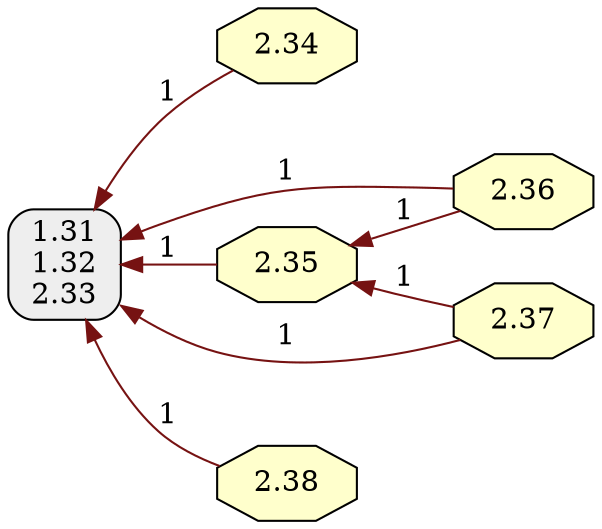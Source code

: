 digraph {

rankdir = RL

"1.31\n1.32\n2.33" [shape=box style="filled,rounded" fillcolor="#EEEEEE"]
"2.34" [shape=octagon style="filled" fillcolor="#FFFFCC"]
"2.35" [shape=octagon style="filled" fillcolor="#FFFFCC"]
"2.36" [shape=octagon style="filled" fillcolor="#FFFFCC"]
"2.37" [shape=octagon style="filled" fillcolor="#FFFFCC"]
"2.38" [shape=octagon style="filled" fillcolor="#FFFFCC"]
"2.34" -> "1.31\n1.32\n2.33" [style=filled,label=1,color="#761212"];
"2.35" -> "1.31\n1.32\n2.33" [style=filled,label=1,color="#761212"];
"2.36" -> "1.31\n1.32\n2.33" [style=filled,label=1,color="#761212"];
"2.36" -> "2.35" [style=filled,label=1,color="#761212"];
"2.37" -> "1.31\n1.32\n2.33" [style=filled,label=1,color="#761212"];
"2.37" -> "2.35" [style=filled,label=1,color="#761212"];
"2.38" -> "1.31\n1.32\n2.33" [style=filled,label=1,color="#761212"];
}
